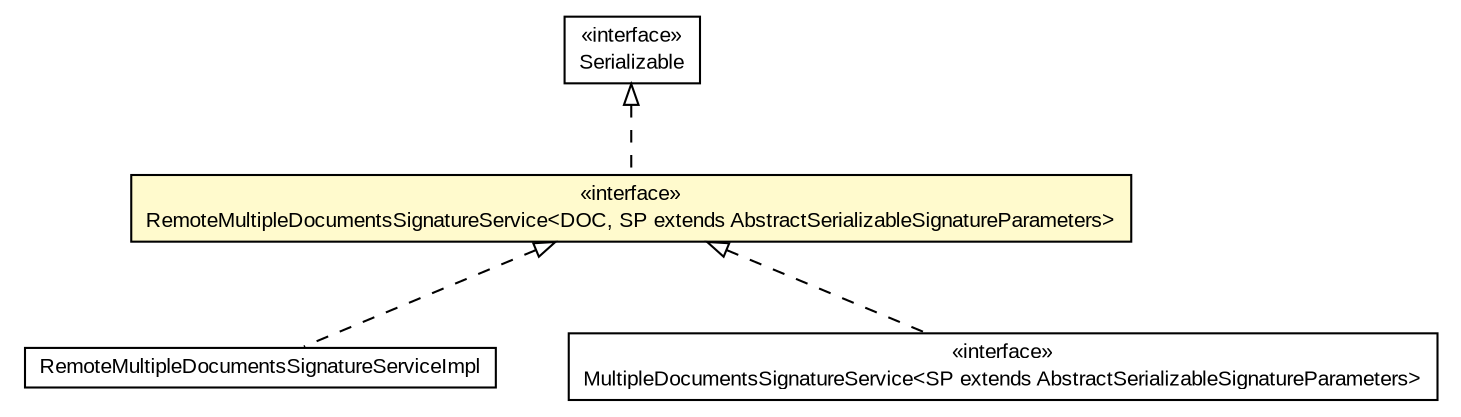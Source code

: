 #!/usr/local/bin/dot
#
# Class diagram 
# Generated by UMLGraph version R5_6-24-gf6e263 (http://www.umlgraph.org/)
#

digraph G {
	edge [fontname="arial",fontsize=10,labelfontname="arial",labelfontsize=10];
	node [fontname="arial",fontsize=10,shape=plaintext];
	nodesep=0.25;
	ranksep=0.5;
	// eu.europa.esig.dss.signature.RemoteMultipleDocumentsSignatureServiceImpl
	c555889 [label=<<table title="eu.europa.esig.dss.signature.RemoteMultipleDocumentsSignatureServiceImpl" border="0" cellborder="1" cellspacing="0" cellpadding="2" port="p" href="./RemoteMultipleDocumentsSignatureServiceImpl.html">
		<tr><td><table border="0" cellspacing="0" cellpadding="1">
<tr><td align="center" balign="center"> RemoteMultipleDocumentsSignatureServiceImpl </td></tr>
		</table></td></tr>
		</table>>, URL="./RemoteMultipleDocumentsSignatureServiceImpl.html", fontname="arial", fontcolor="black", fontsize=10.0];
	// eu.europa.esig.dss.signature.MultipleDocumentsSignatureService<SP extends eu.europa.esig.dss.AbstractSerializableSignatureParameters>
	c555899 [label=<<table title="eu.europa.esig.dss.signature.MultipleDocumentsSignatureService" border="0" cellborder="1" cellspacing="0" cellpadding="2" port="p" href="./MultipleDocumentsSignatureService.html">
		<tr><td><table border="0" cellspacing="0" cellpadding="1">
<tr><td align="center" balign="center"> &#171;interface&#187; </td></tr>
<tr><td align="center" balign="center"> MultipleDocumentsSignatureService&lt;SP extends AbstractSerializableSignatureParameters&gt; </td></tr>
		</table></td></tr>
		</table>>, URL="./MultipleDocumentsSignatureService.html", fontname="arial", fontcolor="black", fontsize=10.0];
	// eu.europa.esig.dss.signature.RemoteMultipleDocumentsSignatureService<DOC, SP extends eu.europa.esig.dss.AbstractSerializableSignatureParameters>
	c555905 [label=<<table title="eu.europa.esig.dss.signature.RemoteMultipleDocumentsSignatureService" border="0" cellborder="1" cellspacing="0" cellpadding="2" port="p" bgcolor="lemonChiffon" href="./RemoteMultipleDocumentsSignatureService.html">
		<tr><td><table border="0" cellspacing="0" cellpadding="1">
<tr><td align="center" balign="center"> &#171;interface&#187; </td></tr>
<tr><td align="center" balign="center"> RemoteMultipleDocumentsSignatureService&lt;DOC, SP extends AbstractSerializableSignatureParameters&gt; </td></tr>
		</table></td></tr>
		</table>>, URL="./RemoteMultipleDocumentsSignatureService.html", fontname="arial", fontcolor="black", fontsize=10.0];
	//eu.europa.esig.dss.signature.RemoteMultipleDocumentsSignatureServiceImpl implements eu.europa.esig.dss.signature.RemoteMultipleDocumentsSignatureService<DOC, SP extends eu.europa.esig.dss.AbstractSerializableSignatureParameters>
	c555905:p -> c555889:p [dir=back,arrowtail=empty,style=dashed];
	//eu.europa.esig.dss.signature.MultipleDocumentsSignatureService<SP extends eu.europa.esig.dss.AbstractSerializableSignatureParameters> implements eu.europa.esig.dss.signature.RemoteMultipleDocumentsSignatureService<DOC, SP extends eu.europa.esig.dss.AbstractSerializableSignatureParameters>
	c555905:p -> c555899:p [dir=back,arrowtail=empty,style=dashed];
	//eu.europa.esig.dss.signature.RemoteMultipleDocumentsSignatureService<DOC, SP extends eu.europa.esig.dss.AbstractSerializableSignatureParameters> implements java.io.Serializable
	c556711:p -> c555905:p [dir=back,arrowtail=empty,style=dashed];
	// java.io.Serializable
	c556711 [label=<<table title="java.io.Serializable" border="0" cellborder="1" cellspacing="0" cellpadding="2" port="p" href="http://java.sun.com/j2se/1.4.2/docs/api/java/io/Serializable.html">
		<tr><td><table border="0" cellspacing="0" cellpadding="1">
<tr><td align="center" balign="center"> &#171;interface&#187; </td></tr>
<tr><td align="center" balign="center"> Serializable </td></tr>
		</table></td></tr>
		</table>>, URL="http://java.sun.com/j2se/1.4.2/docs/api/java/io/Serializable.html", fontname="arial", fontcolor="black", fontsize=10.0];
}

